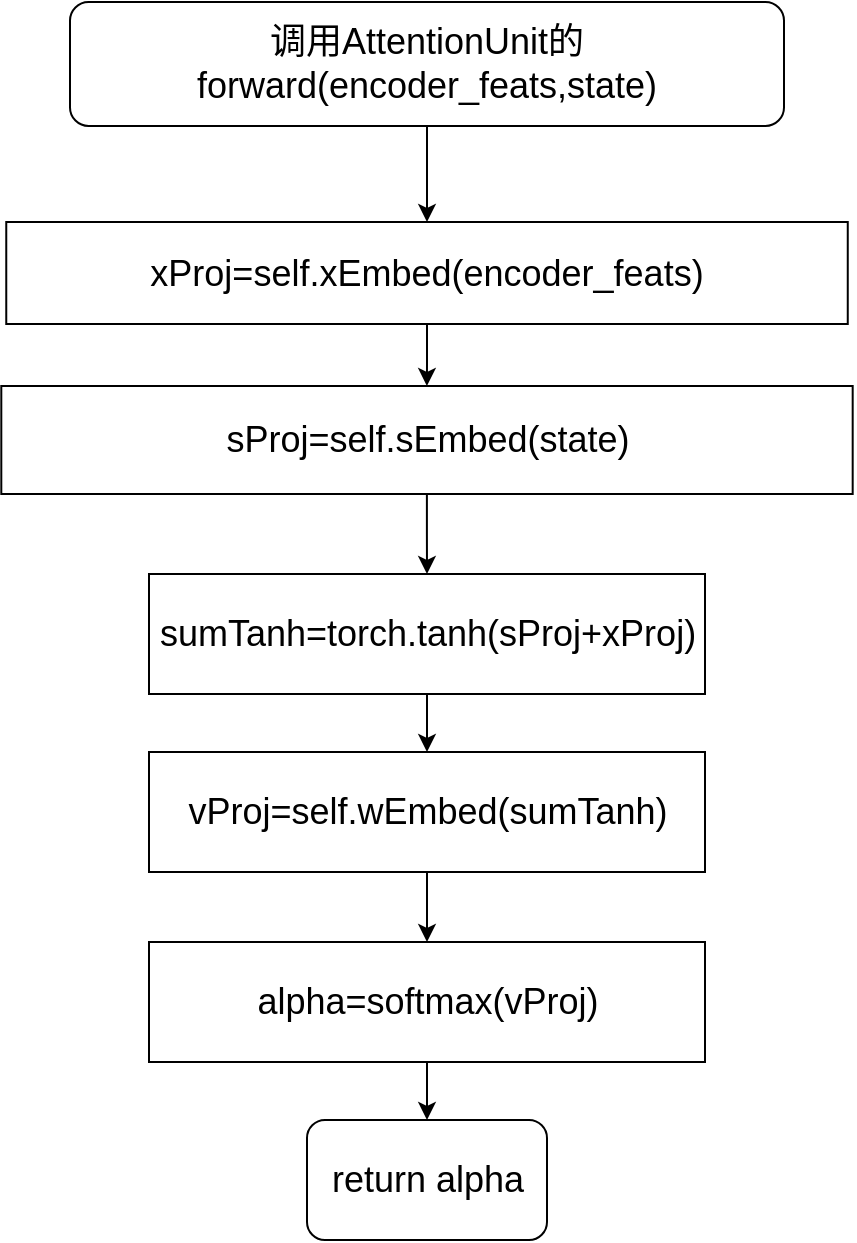 <mxfile version="21.2.9" type="github">
  <diagram name="第 1 页" id="SoUFM3bobEv_M_4Bs4ss">
    <mxGraphModel dx="1451" dy="1074" grid="0" gridSize="10" guides="1" tooltips="1" connect="1" arrows="1" fold="1" page="0" pageScale="1" pageWidth="827" pageHeight="1169" math="0" shadow="0">
      <root>
        <mxCell id="0" />
        <mxCell id="1" parent="0" />
        <mxCell id="XLAyiWmO-w-zgO_GL1V7-3" value="" style="edgeStyle=orthogonalEdgeStyle;rounded=0;orthogonalLoop=1;jettySize=auto;html=1;" edge="1" parent="1" source="XLAyiWmO-w-zgO_GL1V7-1" target="XLAyiWmO-w-zgO_GL1V7-2">
          <mxGeometry relative="1" as="geometry" />
        </mxCell>
        <mxCell id="XLAyiWmO-w-zgO_GL1V7-1" value="&lt;font style=&quot;font-size: 18px;&quot;&gt;调用AttentionUnit的forward(encoder_feats,state)&lt;/font&gt;" style="rounded=1;whiteSpace=wrap;html=1;" vertex="1" parent="1">
          <mxGeometry x="75" y="-56" width="357" height="62" as="geometry" />
        </mxCell>
        <mxCell id="XLAyiWmO-w-zgO_GL1V7-7" value="" style="edgeStyle=orthogonalEdgeStyle;rounded=0;orthogonalLoop=1;jettySize=auto;html=1;" edge="1" parent="1" source="XLAyiWmO-w-zgO_GL1V7-2" target="XLAyiWmO-w-zgO_GL1V7-6">
          <mxGeometry relative="1" as="geometry" />
        </mxCell>
        <mxCell id="XLAyiWmO-w-zgO_GL1V7-2" value="&lt;font style=&quot;font-size: 18px;&quot;&gt;xProj=self.xEmbed(encoder_feats)&lt;/font&gt;" style="rounded=0;whiteSpace=wrap;html=1;" vertex="1" parent="1">
          <mxGeometry x="43.13" y="54" width="420.75" height="51" as="geometry" />
        </mxCell>
        <mxCell id="XLAyiWmO-w-zgO_GL1V7-10" value="" style="edgeStyle=orthogonalEdgeStyle;rounded=0;orthogonalLoop=1;jettySize=auto;html=1;" edge="1" parent="1" source="XLAyiWmO-w-zgO_GL1V7-6" target="XLAyiWmO-w-zgO_GL1V7-9">
          <mxGeometry relative="1" as="geometry" />
        </mxCell>
        <mxCell id="XLAyiWmO-w-zgO_GL1V7-6" value="&lt;font style=&quot;font-size: 18px;&quot;&gt;sProj=self.sEmbed(state)&lt;/font&gt;" style="rounded=0;whiteSpace=wrap;html=1;" vertex="1" parent="1">
          <mxGeometry x="40.65" y="136" width="425.69" height="54" as="geometry" />
        </mxCell>
        <mxCell id="XLAyiWmO-w-zgO_GL1V7-12" value="" style="edgeStyle=orthogonalEdgeStyle;rounded=0;orthogonalLoop=1;jettySize=auto;html=1;" edge="1" parent="1" source="XLAyiWmO-w-zgO_GL1V7-9" target="XLAyiWmO-w-zgO_GL1V7-11">
          <mxGeometry relative="1" as="geometry" />
        </mxCell>
        <mxCell id="XLAyiWmO-w-zgO_GL1V7-9" value="&lt;font style=&quot;font-size: 18px;&quot;&gt;sumTanh=torch.tanh(sProj+xProj)&lt;/font&gt;" style="whiteSpace=wrap;html=1;rounded=0;" vertex="1" parent="1">
          <mxGeometry x="114.5" y="230" width="278" height="60" as="geometry" />
        </mxCell>
        <mxCell id="XLAyiWmO-w-zgO_GL1V7-14" value="" style="edgeStyle=orthogonalEdgeStyle;rounded=0;orthogonalLoop=1;jettySize=auto;html=1;" edge="1" parent="1" source="XLAyiWmO-w-zgO_GL1V7-11" target="XLAyiWmO-w-zgO_GL1V7-13">
          <mxGeometry relative="1" as="geometry" />
        </mxCell>
        <mxCell id="XLAyiWmO-w-zgO_GL1V7-11" value="&lt;font style=&quot;font-size: 18px;&quot;&gt;vProj=self.wEmbed(sumTanh)&lt;/font&gt;" style="whiteSpace=wrap;html=1;rounded=0;" vertex="1" parent="1">
          <mxGeometry x="114.5" y="319" width="278" height="60" as="geometry" />
        </mxCell>
        <mxCell id="XLAyiWmO-w-zgO_GL1V7-16" value="" style="edgeStyle=orthogonalEdgeStyle;rounded=0;orthogonalLoop=1;jettySize=auto;html=1;" edge="1" parent="1" source="XLAyiWmO-w-zgO_GL1V7-13" target="XLAyiWmO-w-zgO_GL1V7-15">
          <mxGeometry relative="1" as="geometry" />
        </mxCell>
        <mxCell id="XLAyiWmO-w-zgO_GL1V7-13" value="&lt;font style=&quot;font-size: 18px;&quot;&gt;alpha=softmax(vProj)&lt;/font&gt;" style="whiteSpace=wrap;html=1;rounded=0;" vertex="1" parent="1">
          <mxGeometry x="114.5" y="414" width="278" height="60" as="geometry" />
        </mxCell>
        <mxCell id="XLAyiWmO-w-zgO_GL1V7-15" value="&lt;font style=&quot;font-size: 18px;&quot;&gt;return alpha&lt;/font&gt;" style="rounded=1;whiteSpace=wrap;html=1;" vertex="1" parent="1">
          <mxGeometry x="193.5" y="503" width="120" height="60" as="geometry" />
        </mxCell>
      </root>
    </mxGraphModel>
  </diagram>
</mxfile>
